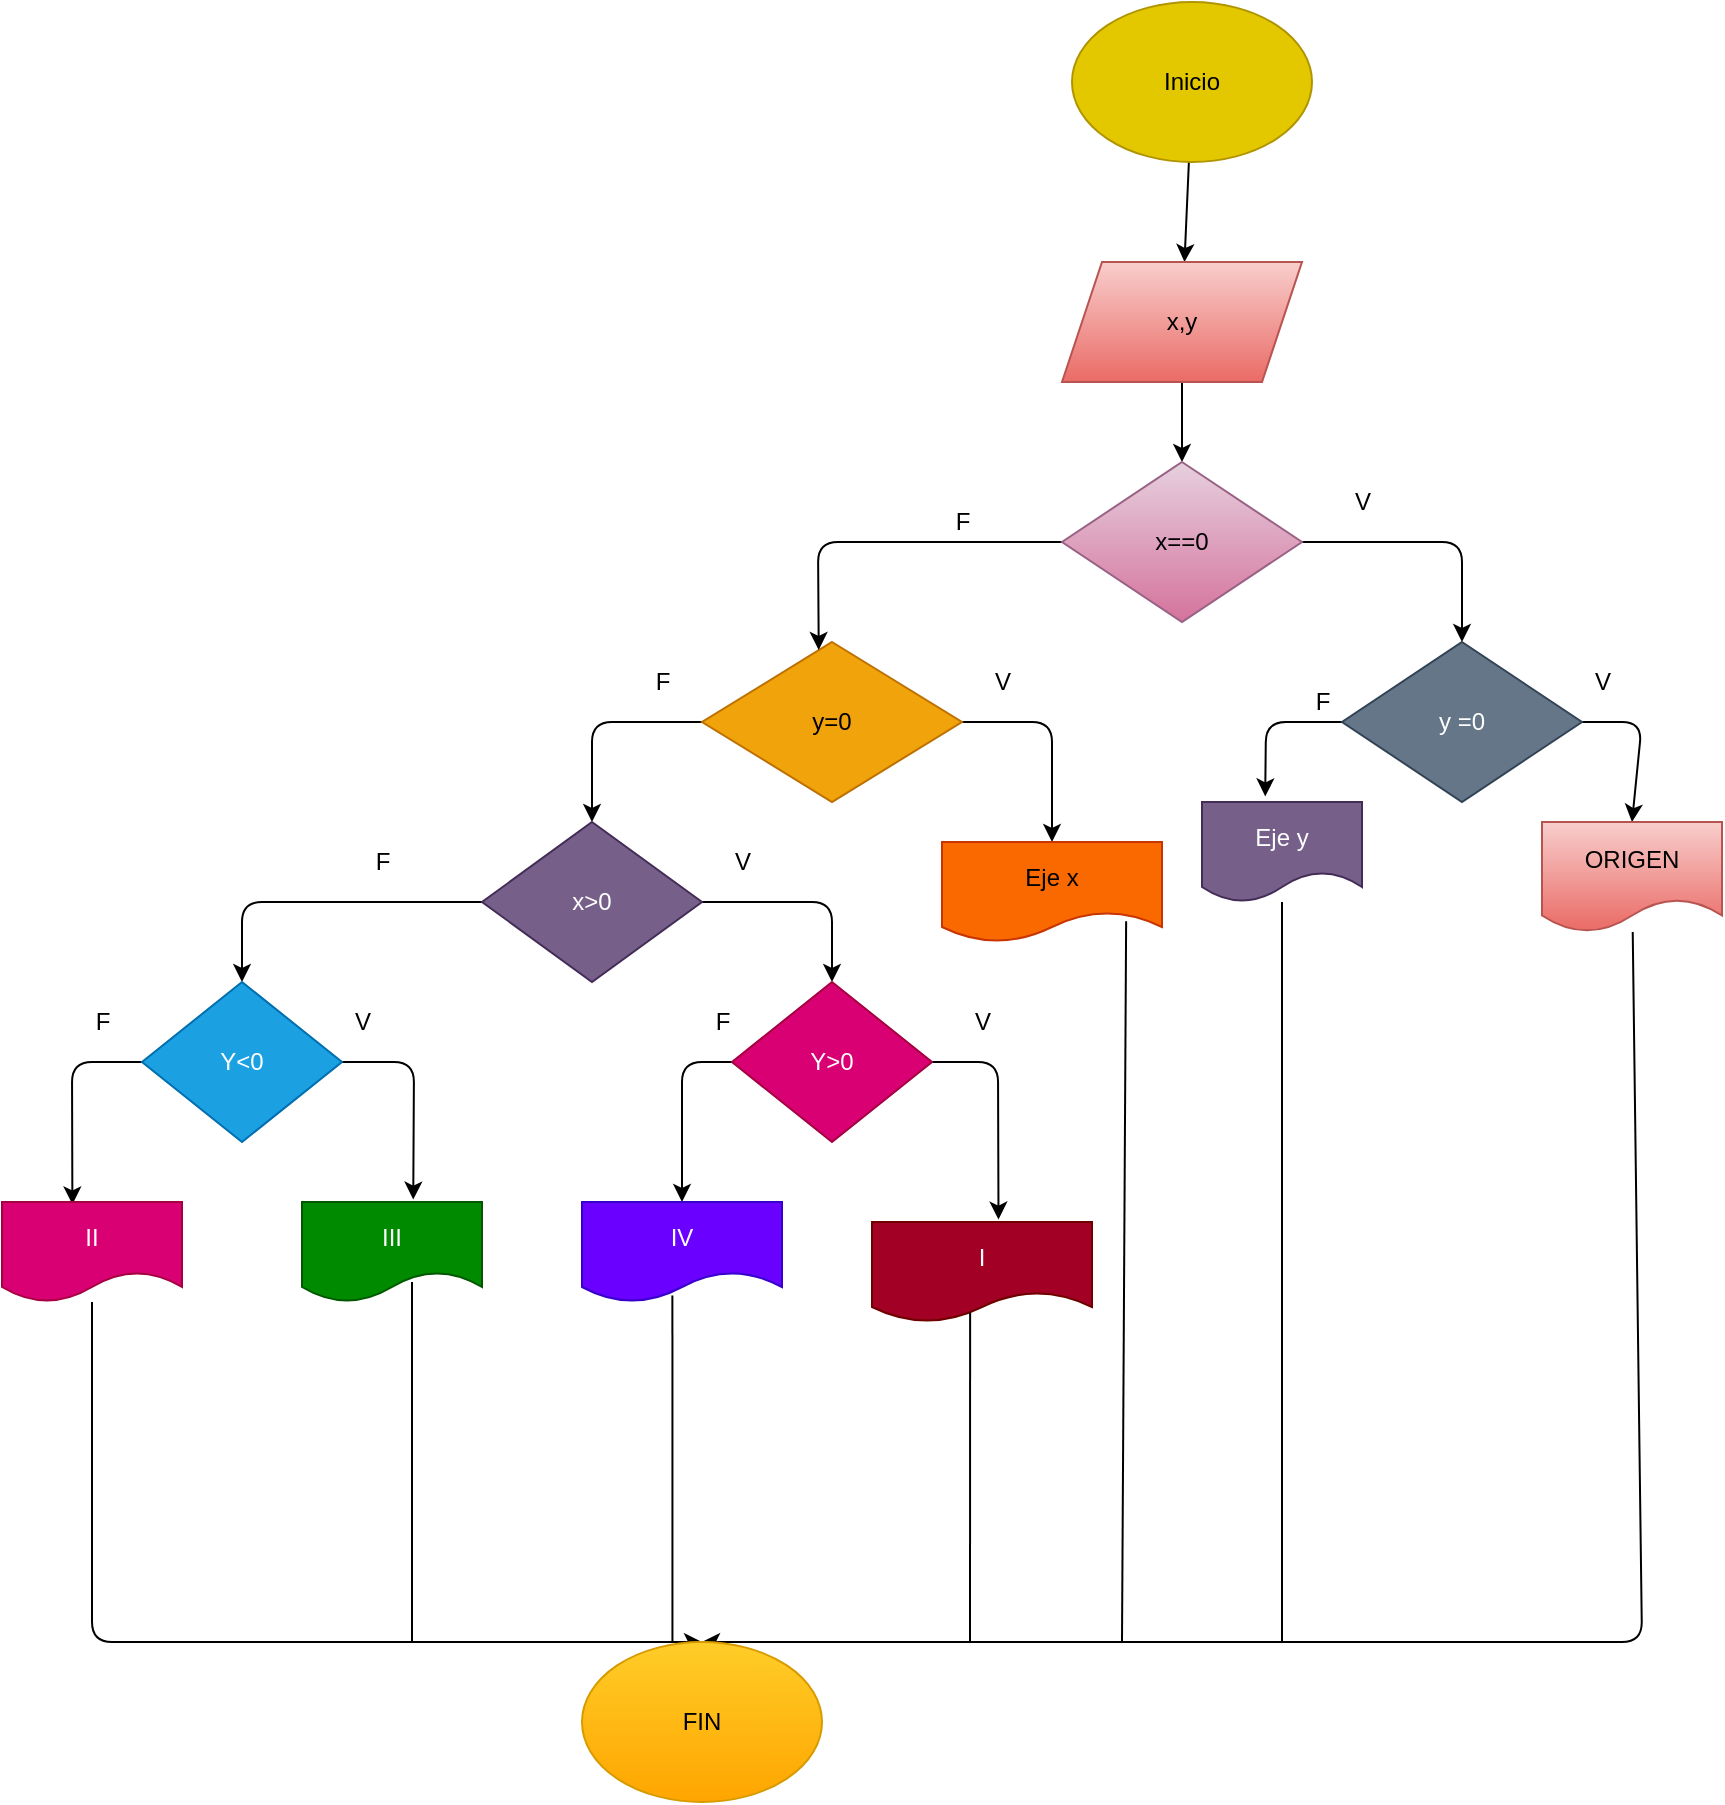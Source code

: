 <mxfile>
    <diagram id="PfR14X1IFhloaEPrj9bT" name="Página-1">
        <mxGraphModel dx="726" dy="534" grid="1" gridSize="10" guides="1" tooltips="1" connect="1" arrows="1" fold="1" page="1" pageScale="1" pageWidth="827" pageHeight="1169" math="0" shadow="0">
            <root>
                <mxCell id="0"/>
                <mxCell id="1" parent="0"/>
                <mxCell id="9" value="" style="edgeStyle=none;html=1;" edge="1" parent="1" source="2" target="3">
                    <mxGeometry relative="1" as="geometry"/>
                </mxCell>
                <mxCell id="2" value="Inicio" style="ellipse;whiteSpace=wrap;html=1;fillColor=#e3c800;fontColor=#000000;strokeColor=#B09500;" vertex="1" parent="1">
                    <mxGeometry x="545" y="30" width="120" height="80" as="geometry"/>
                </mxCell>
                <mxCell id="g0o4p7RqIB_DHe_g7ErH-24" value="" style="edgeStyle=none;html=1;" edge="1" parent="1" source="3" target="g0o4p7RqIB_DHe_g7ErH-23">
                    <mxGeometry relative="1" as="geometry"/>
                </mxCell>
                <mxCell id="3" value="x,y" style="shape=parallelogram;perimeter=parallelogramPerimeter;whiteSpace=wrap;html=1;fixedSize=1;fillColor=#f8cecc;strokeColor=#b85450;gradientColor=#ea6b66;" vertex="1" parent="1">
                    <mxGeometry x="540" y="160" width="120" height="60" as="geometry"/>
                </mxCell>
                <mxCell id="g0o4p7RqIB_DHe_g7ErH-35" style="edgeStyle=none;html=1;entryX=0.5;entryY=0;entryDx=0;entryDy=0;" edge="1" parent="1" source="23" target="g0o4p7RqIB_DHe_g7ErH-33">
                    <mxGeometry relative="1" as="geometry">
                        <Array as="points">
                            <mxPoint x="305" y="390"/>
                        </Array>
                    </mxGeometry>
                </mxCell>
                <mxCell id="g0o4p7RqIB_DHe_g7ErH-39" style="edgeStyle=none;html=1;entryX=0.5;entryY=0;entryDx=0;entryDy=0;" edge="1" parent="1" source="23" target="g0o4p7RqIB_DHe_g7ErH-29">
                    <mxGeometry relative="1" as="geometry">
                        <Array as="points">
                            <mxPoint x="535" y="390"/>
                        </Array>
                    </mxGeometry>
                </mxCell>
                <mxCell id="23" value="y=0" style="rhombus;whiteSpace=wrap;html=1;fillColor=#f0a30a;strokeColor=#BD7000;fontColor=#000000;" vertex="1" parent="1">
                    <mxGeometry x="360" y="350" width="130" height="80" as="geometry"/>
                </mxCell>
                <mxCell id="g0o4p7RqIB_DHe_g7ErH-27" style="edgeStyle=none;html=1;entryX=0.5;entryY=0;entryDx=0;entryDy=0;" edge="1" parent="1" source="g0o4p7RqIB_DHe_g7ErH-23" target="g0o4p7RqIB_DHe_g7ErH-25">
                    <mxGeometry relative="1" as="geometry">
                        <Array as="points">
                            <mxPoint x="740" y="300"/>
                        </Array>
                    </mxGeometry>
                </mxCell>
                <mxCell id="g0o4p7RqIB_DHe_g7ErH-40" style="edgeStyle=none;html=1;entryX=0.449;entryY=0.05;entryDx=0;entryDy=0;entryPerimeter=0;" edge="1" parent="1" source="g0o4p7RqIB_DHe_g7ErH-23" target="23">
                    <mxGeometry relative="1" as="geometry">
                        <Array as="points">
                            <mxPoint x="418" y="300"/>
                        </Array>
                    </mxGeometry>
                </mxCell>
                <mxCell id="g0o4p7RqIB_DHe_g7ErH-23" value="x==0" style="rhombus;whiteSpace=wrap;html=1;fillColor=#e6d0de;gradientColor=#d5739d;strokeColor=#996185;" vertex="1" parent="1">
                    <mxGeometry x="540" y="260" width="120" height="80" as="geometry"/>
                </mxCell>
                <mxCell id="g0o4p7RqIB_DHe_g7ErH-42" style="edgeStyle=none;html=1;entryX=0.395;entryY=-0.056;entryDx=0;entryDy=0;entryPerimeter=0;" edge="1" parent="1" source="g0o4p7RqIB_DHe_g7ErH-25" target="g0o4p7RqIB_DHe_g7ErH-41">
                    <mxGeometry relative="1" as="geometry">
                        <Array as="points">
                            <mxPoint x="642" y="390"/>
                        </Array>
                    </mxGeometry>
                </mxCell>
                <mxCell id="g0o4p7RqIB_DHe_g7ErH-45" style="edgeStyle=none;html=1;entryX=0.5;entryY=0;entryDx=0;entryDy=0;" edge="1" parent="1" source="g0o4p7RqIB_DHe_g7ErH-25" target="g0o4p7RqIB_DHe_g7ErH-43">
                    <mxGeometry relative="1" as="geometry">
                        <Array as="points">
                            <mxPoint x="830" y="390"/>
                        </Array>
                    </mxGeometry>
                </mxCell>
                <mxCell id="g0o4p7RqIB_DHe_g7ErH-25" value="y =0" style="rhombus;whiteSpace=wrap;html=1;fillColor=#647687;fontColor=#ffffff;strokeColor=#314354;" vertex="1" parent="1">
                    <mxGeometry x="680" y="350" width="120" height="80" as="geometry"/>
                </mxCell>
                <mxCell id="g0o4p7RqIB_DHe_g7ErH-29" value="Eje x" style="shape=document;whiteSpace=wrap;html=1;boundedLbl=1;fillColor=#fa6800;fontColor=#000000;strokeColor=#C73500;" vertex="1" parent="1">
                    <mxGeometry x="480" y="450" width="110" height="50" as="geometry"/>
                </mxCell>
                <mxCell id="g0o4p7RqIB_DHe_g7ErH-58" style="edgeStyle=none;html=1;entryX=0.5;entryY=0;entryDx=0;entryDy=0;" edge="1" parent="1" source="g0o4p7RqIB_DHe_g7ErH-33" target="g0o4p7RqIB_DHe_g7ErH-47">
                    <mxGeometry relative="1" as="geometry">
                        <Array as="points">
                            <mxPoint x="425" y="480"/>
                        </Array>
                    </mxGeometry>
                </mxCell>
                <mxCell id="Ug56jkXN2zl_JS_m5BD7-23" style="edgeStyle=none;html=1;entryX=0.5;entryY=0;entryDx=0;entryDy=0;" edge="1" parent="1" source="g0o4p7RqIB_DHe_g7ErH-33" target="g0o4p7RqIB_DHe_g7ErH-46">
                    <mxGeometry relative="1" as="geometry">
                        <Array as="points">
                            <mxPoint x="130" y="480"/>
                        </Array>
                    </mxGeometry>
                </mxCell>
                <mxCell id="g0o4p7RqIB_DHe_g7ErH-33" value="x&amp;gt;0" style="rhombus;whiteSpace=wrap;html=1;fillColor=#76608a;fontColor=#ffffff;strokeColor=#432D57;" vertex="1" parent="1">
                    <mxGeometry x="250" y="440" width="110" height="80" as="geometry"/>
                </mxCell>
                <mxCell id="g0o4p7RqIB_DHe_g7ErH-41" value="Eje y" style="shape=document;whiteSpace=wrap;html=1;boundedLbl=1;fillColor=#76608a;fontColor=#ffffff;strokeColor=#432D57;" vertex="1" parent="1">
                    <mxGeometry x="610" y="430" width="80" height="50" as="geometry"/>
                </mxCell>
                <mxCell id="Ug56jkXN2zl_JS_m5BD7-44" style="edgeStyle=none;html=1;entryX=0.5;entryY=0;entryDx=0;entryDy=0;" edge="1" parent="1" source="g0o4p7RqIB_DHe_g7ErH-43" target="Ug56jkXN2zl_JS_m5BD7-41">
                    <mxGeometry relative="1" as="geometry">
                        <Array as="points">
                            <mxPoint x="830" y="850"/>
                        </Array>
                    </mxGeometry>
                </mxCell>
                <mxCell id="g0o4p7RqIB_DHe_g7ErH-43" value="ORIGEN" style="shape=document;whiteSpace=wrap;html=1;boundedLbl=1;fillColor=#f8cecc;gradientColor=#ea6b66;strokeColor=#b85450;" vertex="1" parent="1">
                    <mxGeometry x="780" y="440" width="90" height="55" as="geometry"/>
                </mxCell>
                <mxCell id="Ug56jkXN2zl_JS_m5BD7-24" style="edgeStyle=none;html=1;entryX=0.391;entryY=0.024;entryDx=0;entryDy=0;entryPerimeter=0;" edge="1" parent="1" source="g0o4p7RqIB_DHe_g7ErH-46" target="g0o4p7RqIB_DHe_g7ErH-51">
                    <mxGeometry relative="1" as="geometry">
                        <Array as="points">
                            <mxPoint x="45" y="560"/>
                        </Array>
                    </mxGeometry>
                </mxCell>
                <mxCell id="Ug56jkXN2zl_JS_m5BD7-25" style="edgeStyle=none;html=1;entryX=0.618;entryY=-0.024;entryDx=0;entryDy=0;entryPerimeter=0;" edge="1" parent="1" source="g0o4p7RqIB_DHe_g7ErH-46" target="g0o4p7RqIB_DHe_g7ErH-52">
                    <mxGeometry relative="1" as="geometry">
                        <Array as="points">
                            <mxPoint x="216" y="560"/>
                        </Array>
                    </mxGeometry>
                </mxCell>
                <mxCell id="g0o4p7RqIB_DHe_g7ErH-46" value="Y&amp;lt;0" style="rhombus;whiteSpace=wrap;html=1;fillColor=#1ba1e2;fontColor=#ffffff;strokeColor=#006EAF;" vertex="1" parent="1">
                    <mxGeometry x="80" y="520" width="100" height="80" as="geometry"/>
                </mxCell>
                <mxCell id="g0o4p7RqIB_DHe_g7ErH-59" style="edgeStyle=none;html=1;entryX=0.5;entryY=0;entryDx=0;entryDy=0;" edge="1" parent="1" source="g0o4p7RqIB_DHe_g7ErH-47" target="g0o4p7RqIB_DHe_g7ErH-57">
                    <mxGeometry relative="1" as="geometry">
                        <Array as="points">
                            <mxPoint x="350" y="560"/>
                        </Array>
                    </mxGeometry>
                </mxCell>
                <mxCell id="g0o4p7RqIB_DHe_g7ErH-61" style="edgeStyle=none;html=1;entryX=0.575;entryY=-0.024;entryDx=0;entryDy=0;entryPerimeter=0;" edge="1" parent="1" source="g0o4p7RqIB_DHe_g7ErH-47" target="g0o4p7RqIB_DHe_g7ErH-56">
                    <mxGeometry relative="1" as="geometry">
                        <Array as="points">
                            <mxPoint x="508" y="560"/>
                        </Array>
                    </mxGeometry>
                </mxCell>
                <mxCell id="g0o4p7RqIB_DHe_g7ErH-47" value="Y&amp;gt;0" style="rhombus;whiteSpace=wrap;html=1;fillColor=#d80073;fontColor=#ffffff;strokeColor=#A50040;" vertex="1" parent="1">
                    <mxGeometry x="375" y="520" width="100" height="80" as="geometry"/>
                </mxCell>
                <mxCell id="Ug56jkXN2zl_JS_m5BD7-43" style="edgeStyle=none;html=1;entryX=0.5;entryY=0;entryDx=0;entryDy=0;" edge="1" parent="1" source="g0o4p7RqIB_DHe_g7ErH-51" target="Ug56jkXN2zl_JS_m5BD7-41">
                    <mxGeometry relative="1" as="geometry">
                        <Array as="points">
                            <mxPoint x="55" y="850"/>
                        </Array>
                    </mxGeometry>
                </mxCell>
                <mxCell id="g0o4p7RqIB_DHe_g7ErH-51" value="II" style="shape=document;whiteSpace=wrap;html=1;boundedLbl=1;fillColor=#d80073;fontColor=#ffffff;strokeColor=#A50040;" vertex="1" parent="1">
                    <mxGeometry x="10" y="630" width="90" height="50" as="geometry"/>
                </mxCell>
                <mxCell id="g0o4p7RqIB_DHe_g7ErH-52" value="III" style="shape=document;whiteSpace=wrap;html=1;boundedLbl=1;fillColor=#008a00;fontColor=#ffffff;strokeColor=#005700;" vertex="1" parent="1">
                    <mxGeometry x="160" y="630" width="90" height="50" as="geometry"/>
                </mxCell>
                <mxCell id="g0o4p7RqIB_DHe_g7ErH-56" value="I" style="shape=document;whiteSpace=wrap;html=1;boundedLbl=1;fillColor=#a20025;fontColor=#ffffff;strokeColor=#6F0000;" vertex="1" parent="1">
                    <mxGeometry x="445" y="640" width="110" height="50" as="geometry"/>
                </mxCell>
                <mxCell id="g0o4p7RqIB_DHe_g7ErH-57" value="IV" style="shape=document;whiteSpace=wrap;html=1;boundedLbl=1;fillColor=#6a00ff;fontColor=#ffffff;strokeColor=#3700CC;" vertex="1" parent="1">
                    <mxGeometry x="300" y="630" width="100" height="50" as="geometry"/>
                </mxCell>
                <mxCell id="Ug56jkXN2zl_JS_m5BD7-26" value="F" style="text;html=1;align=center;verticalAlign=middle;resizable=0;points=[];autosize=1;strokeColor=none;fillColor=none;" vertex="1" parent="1">
                    <mxGeometry x="480" y="280" width="20" height="20" as="geometry"/>
                </mxCell>
                <mxCell id="Ug56jkXN2zl_JS_m5BD7-28" value="F" style="text;html=1;align=center;verticalAlign=middle;resizable=0;points=[];autosize=1;strokeColor=none;fillColor=none;" vertex="1" parent="1">
                    <mxGeometry x="330" y="360" width="20" height="20" as="geometry"/>
                </mxCell>
                <mxCell id="Ug56jkXN2zl_JS_m5BD7-29" value="F" style="text;html=1;align=center;verticalAlign=middle;resizable=0;points=[];autosize=1;strokeColor=none;fillColor=none;" vertex="1" parent="1">
                    <mxGeometry x="190" y="450" width="20" height="20" as="geometry"/>
                </mxCell>
                <mxCell id="Ug56jkXN2zl_JS_m5BD7-30" value="V" style="text;html=1;align=center;verticalAlign=middle;resizable=0;points=[];autosize=1;strokeColor=none;fillColor=none;" vertex="1" parent="1">
                    <mxGeometry x="680" y="270" width="20" height="20" as="geometry"/>
                </mxCell>
                <mxCell id="Ug56jkXN2zl_JS_m5BD7-33" value="V" style="text;html=1;align=center;verticalAlign=middle;resizable=0;points=[];autosize=1;strokeColor=none;fillColor=none;" vertex="1" parent="1">
                    <mxGeometry x="800" y="360" width="20" height="20" as="geometry"/>
                </mxCell>
                <mxCell id="Ug56jkXN2zl_JS_m5BD7-34" value="F" style="text;html=1;align=center;verticalAlign=middle;resizable=0;points=[];autosize=1;strokeColor=none;fillColor=none;" vertex="1" parent="1">
                    <mxGeometry x="660" y="370" width="20" height="20" as="geometry"/>
                </mxCell>
                <mxCell id="Ug56jkXN2zl_JS_m5BD7-35" value="V" style="text;html=1;align=center;verticalAlign=middle;resizable=0;points=[];autosize=1;strokeColor=none;fillColor=none;" vertex="1" parent="1">
                    <mxGeometry x="500" y="360" width="20" height="20" as="geometry"/>
                </mxCell>
                <mxCell id="Ug56jkXN2zl_JS_m5BD7-36" value="V" style="text;html=1;align=center;verticalAlign=middle;resizable=0;points=[];autosize=1;strokeColor=none;fillColor=none;" vertex="1" parent="1">
                    <mxGeometry x="370" y="450" width="20" height="20" as="geometry"/>
                </mxCell>
                <mxCell id="Ug56jkXN2zl_JS_m5BD7-37" value="V" style="text;html=1;align=center;verticalAlign=middle;resizable=0;points=[];autosize=1;strokeColor=none;fillColor=none;" vertex="1" parent="1">
                    <mxGeometry x="490" y="530" width="20" height="20" as="geometry"/>
                </mxCell>
                <mxCell id="Ug56jkXN2zl_JS_m5BD7-38" value="F" style="text;html=1;align=center;verticalAlign=middle;resizable=0;points=[];autosize=1;strokeColor=none;fillColor=none;" vertex="1" parent="1">
                    <mxGeometry x="360" y="530" width="20" height="20" as="geometry"/>
                </mxCell>
                <mxCell id="Ug56jkXN2zl_JS_m5BD7-39" value="V" style="text;html=1;align=center;verticalAlign=middle;resizable=0;points=[];autosize=1;strokeColor=none;fillColor=none;" vertex="1" parent="1">
                    <mxGeometry x="180" y="530" width="20" height="20" as="geometry"/>
                </mxCell>
                <mxCell id="Ug56jkXN2zl_JS_m5BD7-40" value="F" style="text;html=1;align=center;verticalAlign=middle;resizable=0;points=[];autosize=1;strokeColor=none;fillColor=none;" vertex="1" parent="1">
                    <mxGeometry x="50" y="530" width="20" height="20" as="geometry"/>
                </mxCell>
                <mxCell id="Ug56jkXN2zl_JS_m5BD7-41" value="FIN" style="ellipse;whiteSpace=wrap;html=1;fillColor=#ffcd28;gradientColor=#ffa500;strokeColor=#d79b00;" vertex="1" parent="1">
                    <mxGeometry x="300" y="850" width="120" height="80" as="geometry"/>
                </mxCell>
                <mxCell id="Ug56jkXN2zl_JS_m5BD7-45" value="" style="endArrow=none;html=1;" edge="1" parent="1">
                    <mxGeometry width="50" height="50" relative="1" as="geometry">
                        <mxPoint x="215" y="850" as="sourcePoint"/>
                        <mxPoint x="215" y="670" as="targetPoint"/>
                    </mxGeometry>
                </mxCell>
                <mxCell id="Ug56jkXN2zl_JS_m5BD7-50" value="" style="endArrow=none;html=1;entryX=0.452;entryY=0.936;entryDx=0;entryDy=0;entryPerimeter=0;exitX=0.377;exitY=-0.005;exitDx=0;exitDy=0;exitPerimeter=0;" edge="1" parent="1" source="Ug56jkXN2zl_JS_m5BD7-41" target="g0o4p7RqIB_DHe_g7ErH-57">
                    <mxGeometry width="50" height="50" relative="1" as="geometry">
                        <mxPoint x="320" y="740" as="sourcePoint"/>
                        <mxPoint x="370" y="690" as="targetPoint"/>
                    </mxGeometry>
                </mxCell>
                <mxCell id="Ug56jkXN2zl_JS_m5BD7-51" value="" style="endArrow=none;html=1;entryX=0.446;entryY=0.904;entryDx=0;entryDy=0;entryPerimeter=0;" edge="1" parent="1" target="g0o4p7RqIB_DHe_g7ErH-56">
                    <mxGeometry width="50" height="50" relative="1" as="geometry">
                        <mxPoint x="494" y="850" as="sourcePoint"/>
                        <mxPoint x="540" y="710" as="targetPoint"/>
                    </mxGeometry>
                </mxCell>
                <mxCell id="Ug56jkXN2zl_JS_m5BD7-52" value="" style="endArrow=none;html=1;entryX=0.837;entryY=0.792;entryDx=0;entryDy=0;entryPerimeter=0;" edge="1" parent="1" target="g0o4p7RqIB_DHe_g7ErH-29">
                    <mxGeometry width="50" height="50" relative="1" as="geometry">
                        <mxPoint x="570" y="850" as="sourcePoint"/>
                        <mxPoint x="570" y="500" as="targetPoint"/>
                    </mxGeometry>
                </mxCell>
                <mxCell id="Ug56jkXN2zl_JS_m5BD7-53" value="" style="endArrow=none;html=1;" edge="1" parent="1" target="g0o4p7RqIB_DHe_g7ErH-41">
                    <mxGeometry width="50" height="50" relative="1" as="geometry">
                        <mxPoint x="650" y="850" as="sourcePoint"/>
                        <mxPoint x="670" y="550" as="targetPoint"/>
                    </mxGeometry>
                </mxCell>
            </root>
        </mxGraphModel>
    </diagram>
    <diagram id="uuSsfgC-ZboC9oUBhwQC" name="Página-2">
        <mxGraphModel dx="726" dy="534" grid="1" gridSize="10" guides="1" tooltips="1" connect="1" arrows="1" fold="1" page="1" pageScale="1" pageWidth="827" pageHeight="1169" math="0" shadow="0">
            <root>
                <mxCell id="5oQ5bEOcq-e-vsWh-mve-0"/>
                <mxCell id="5oQ5bEOcq-e-vsWh-mve-1" parent="5oQ5bEOcq-e-vsWh-mve-0"/>
            </root>
        </mxGraphModel>
    </diagram>
</mxfile>